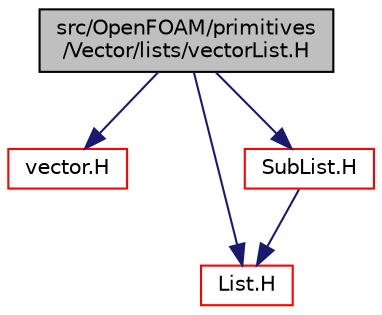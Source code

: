 digraph "src/OpenFOAM/primitives/Vector/lists/vectorList.H"
{
  bgcolor="transparent";
  edge [fontname="Helvetica",fontsize="10",labelfontname="Helvetica",labelfontsize="10"];
  node [fontname="Helvetica",fontsize="10",shape=record];
  Node1 [label="src/OpenFOAM/primitives\l/Vector/lists/vectorList.H",height=0.2,width=0.4,color="black", fillcolor="grey75", style="filled" fontcolor="black"];
  Node1 -> Node2 [color="midnightblue",fontsize="10",style="solid",fontname="Helvetica"];
  Node2 [label="vector.H",height=0.2,width=0.4,color="red",URL="$vector_8H.html"];
  Node1 -> Node3 [color="midnightblue",fontsize="10",style="solid",fontname="Helvetica"];
  Node3 [label="List.H",height=0.2,width=0.4,color="red",URL="$List_8H.html"];
  Node1 -> Node4 [color="midnightblue",fontsize="10",style="solid",fontname="Helvetica"];
  Node4 [label="SubList.H",height=0.2,width=0.4,color="red",URL="$SubList_8H.html"];
  Node4 -> Node3 [color="midnightblue",fontsize="10",style="solid",fontname="Helvetica"];
}
